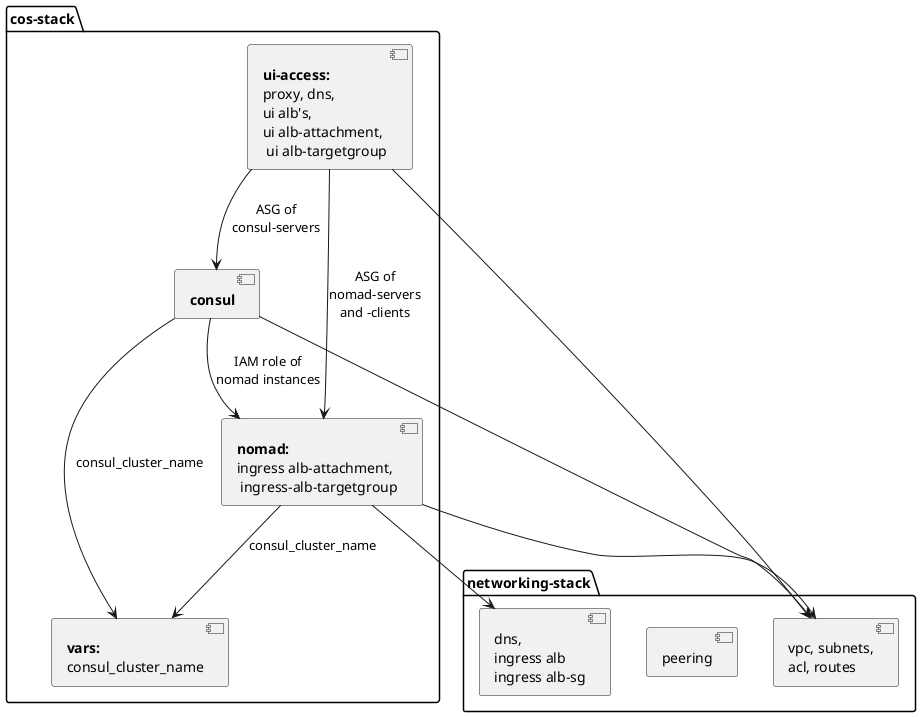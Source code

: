 @startuml

package "networking-stack"{
  [vpc, subnets,\nacl, routes] as BNW
  [peering]
  [dns,\ningress alb\ningress alb-sg] as INGR
}

package "cos-stack"{
  [**consul**] as CS
  [**ui-access:**\nproxy, dns,\nui alb's,\nui alb-attachment,\n ui alb-targetgroup] as UI
  [**nomad:**\ningress alb-attachment,\n ingress-alb-targetgroup] as NM
  [**vars:**\nconsul_cluster_name] as VARS
}

NM --> BNW
NM --> INGR
CS --> BNW
UI --> BNW
UI --> NM: ASG of\nnomad-servers\nand -clients
UI --> CS: ASG of\nconsul-servers
CS --> NM: IAM role of\nnomad instances
CS --> VARS: consul_cluster_name
NM --> VARS: consul_cluster_name

@enduml